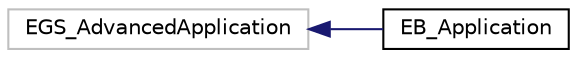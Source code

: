 digraph "Graphical Class Hierarchy"
{
  edge [fontname="Helvetica",fontsize="10",labelfontname="Helvetica",labelfontsize="10"];
  node [fontname="Helvetica",fontsize="10",shape=record];
  rankdir="LR";
  Node1 [label="EGS_AdvancedApplication",height=0.2,width=0.4,color="grey75", fillcolor="white", style="filled"];
  Node1 -> Node2 [dir="back",color="midnightblue",fontsize="10",style="solid",fontname="Helvetica"];
  Node2 [label="EB_Application",height=0.2,width=0.4,color="black", fillcolor="white", style="filled",URL="$classEB__Application.html",tooltip="The main egs_brachy application class. See the Main Page for full documentation. "];
}
